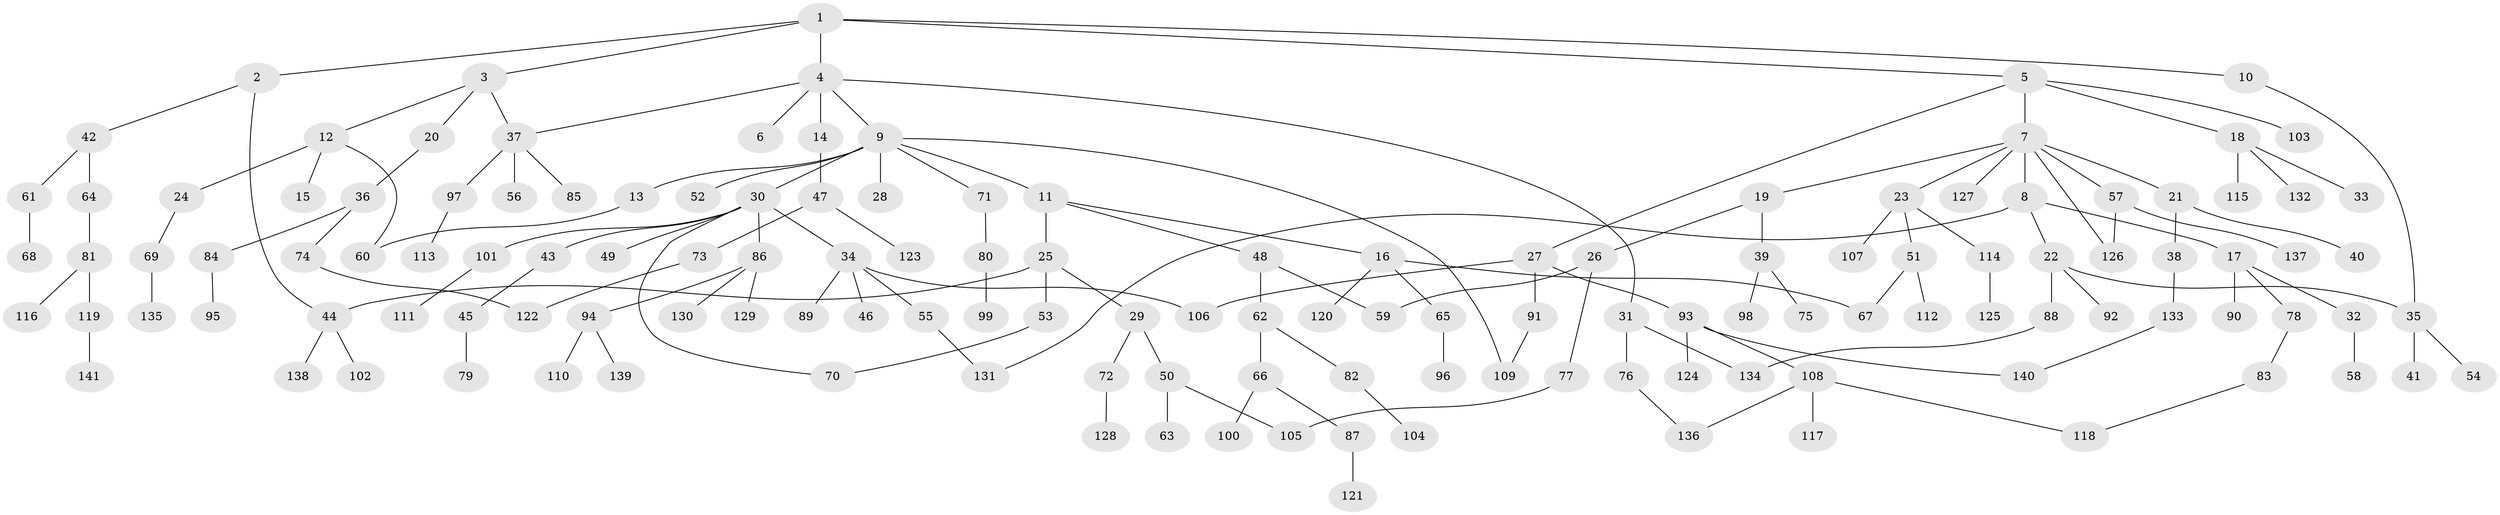 // Generated by graph-tools (version 1.1) at 2025/13/03/09/25 04:13:17]
// undirected, 141 vertices, 157 edges
graph export_dot {
graph [start="1"]
  node [color=gray90,style=filled];
  1;
  2;
  3;
  4;
  5;
  6;
  7;
  8;
  9;
  10;
  11;
  12;
  13;
  14;
  15;
  16;
  17;
  18;
  19;
  20;
  21;
  22;
  23;
  24;
  25;
  26;
  27;
  28;
  29;
  30;
  31;
  32;
  33;
  34;
  35;
  36;
  37;
  38;
  39;
  40;
  41;
  42;
  43;
  44;
  45;
  46;
  47;
  48;
  49;
  50;
  51;
  52;
  53;
  54;
  55;
  56;
  57;
  58;
  59;
  60;
  61;
  62;
  63;
  64;
  65;
  66;
  67;
  68;
  69;
  70;
  71;
  72;
  73;
  74;
  75;
  76;
  77;
  78;
  79;
  80;
  81;
  82;
  83;
  84;
  85;
  86;
  87;
  88;
  89;
  90;
  91;
  92;
  93;
  94;
  95;
  96;
  97;
  98;
  99;
  100;
  101;
  102;
  103;
  104;
  105;
  106;
  107;
  108;
  109;
  110;
  111;
  112;
  113;
  114;
  115;
  116;
  117;
  118;
  119;
  120;
  121;
  122;
  123;
  124;
  125;
  126;
  127;
  128;
  129;
  130;
  131;
  132;
  133;
  134;
  135;
  136;
  137;
  138;
  139;
  140;
  141;
  1 -- 2;
  1 -- 3;
  1 -- 4;
  1 -- 5;
  1 -- 10;
  2 -- 42;
  2 -- 44;
  3 -- 12;
  3 -- 20;
  3 -- 37;
  4 -- 6;
  4 -- 9;
  4 -- 14;
  4 -- 31;
  4 -- 37;
  5 -- 7;
  5 -- 18;
  5 -- 27;
  5 -- 103;
  7 -- 8;
  7 -- 19;
  7 -- 21;
  7 -- 23;
  7 -- 57;
  7 -- 126;
  7 -- 127;
  8 -- 17;
  8 -- 22;
  8 -- 131;
  9 -- 11;
  9 -- 13;
  9 -- 28;
  9 -- 30;
  9 -- 52;
  9 -- 71;
  9 -- 109;
  10 -- 35;
  11 -- 16;
  11 -- 25;
  11 -- 48;
  12 -- 15;
  12 -- 24;
  12 -- 60;
  13 -- 60;
  14 -- 47;
  16 -- 65;
  16 -- 120;
  16 -- 67;
  17 -- 32;
  17 -- 78;
  17 -- 90;
  18 -- 33;
  18 -- 115;
  18 -- 132;
  19 -- 26;
  19 -- 39;
  20 -- 36;
  21 -- 38;
  21 -- 40;
  22 -- 35;
  22 -- 88;
  22 -- 92;
  23 -- 51;
  23 -- 107;
  23 -- 114;
  24 -- 69;
  25 -- 29;
  25 -- 44;
  25 -- 53;
  26 -- 77;
  26 -- 59;
  27 -- 91;
  27 -- 93;
  27 -- 106;
  29 -- 50;
  29 -- 72;
  30 -- 34;
  30 -- 43;
  30 -- 49;
  30 -- 86;
  30 -- 101;
  30 -- 70;
  31 -- 76;
  31 -- 134;
  32 -- 58;
  34 -- 46;
  34 -- 55;
  34 -- 89;
  34 -- 106;
  35 -- 41;
  35 -- 54;
  36 -- 74;
  36 -- 84;
  37 -- 56;
  37 -- 85;
  37 -- 97;
  38 -- 133;
  39 -- 75;
  39 -- 98;
  42 -- 61;
  42 -- 64;
  43 -- 45;
  44 -- 102;
  44 -- 138;
  45 -- 79;
  47 -- 73;
  47 -- 123;
  48 -- 59;
  48 -- 62;
  50 -- 63;
  50 -- 105;
  51 -- 67;
  51 -- 112;
  53 -- 70;
  55 -- 131;
  57 -- 137;
  57 -- 126;
  61 -- 68;
  62 -- 66;
  62 -- 82;
  64 -- 81;
  65 -- 96;
  66 -- 87;
  66 -- 100;
  69 -- 135;
  71 -- 80;
  72 -- 128;
  73 -- 122;
  74 -- 122;
  76 -- 136;
  77 -- 105;
  78 -- 83;
  80 -- 99;
  81 -- 116;
  81 -- 119;
  82 -- 104;
  83 -- 118;
  84 -- 95;
  86 -- 94;
  86 -- 129;
  86 -- 130;
  87 -- 121;
  88 -- 134;
  91 -- 109;
  93 -- 108;
  93 -- 124;
  93 -- 140;
  94 -- 110;
  94 -- 139;
  97 -- 113;
  101 -- 111;
  108 -- 117;
  108 -- 118;
  108 -- 136;
  114 -- 125;
  119 -- 141;
  133 -- 140;
}
